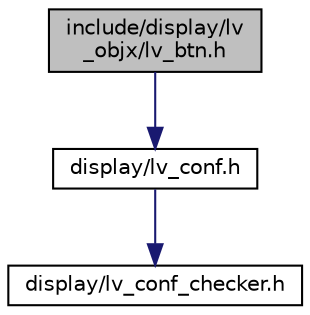 digraph "include/display/lv_objx/lv_btn.h"
{
 // LATEX_PDF_SIZE
  edge [fontname="Helvetica",fontsize="10",labelfontname="Helvetica",labelfontsize="10"];
  node [fontname="Helvetica",fontsize="10",shape=record];
  Node1 [label="include/display/lv\l_objx/lv_btn.h",height=0.2,width=0.4,color="black", fillcolor="grey75", style="filled", fontcolor="black",tooltip=" "];
  Node1 -> Node2 [color="midnightblue",fontsize="10",style="solid"];
  Node2 [label="display/lv_conf.h",height=0.2,width=0.4,color="black", fillcolor="white", style="filled",URL="$lv__conf_8h.html",tooltip=" "];
  Node2 -> Node3 [color="midnightblue",fontsize="10",style="solid"];
  Node3 [label="display/lv_conf_checker.h",height=0.2,width=0.4,color="black", fillcolor="white", style="filled",URL="$lv__conf__checker_8h.html",tooltip=" "];
}
